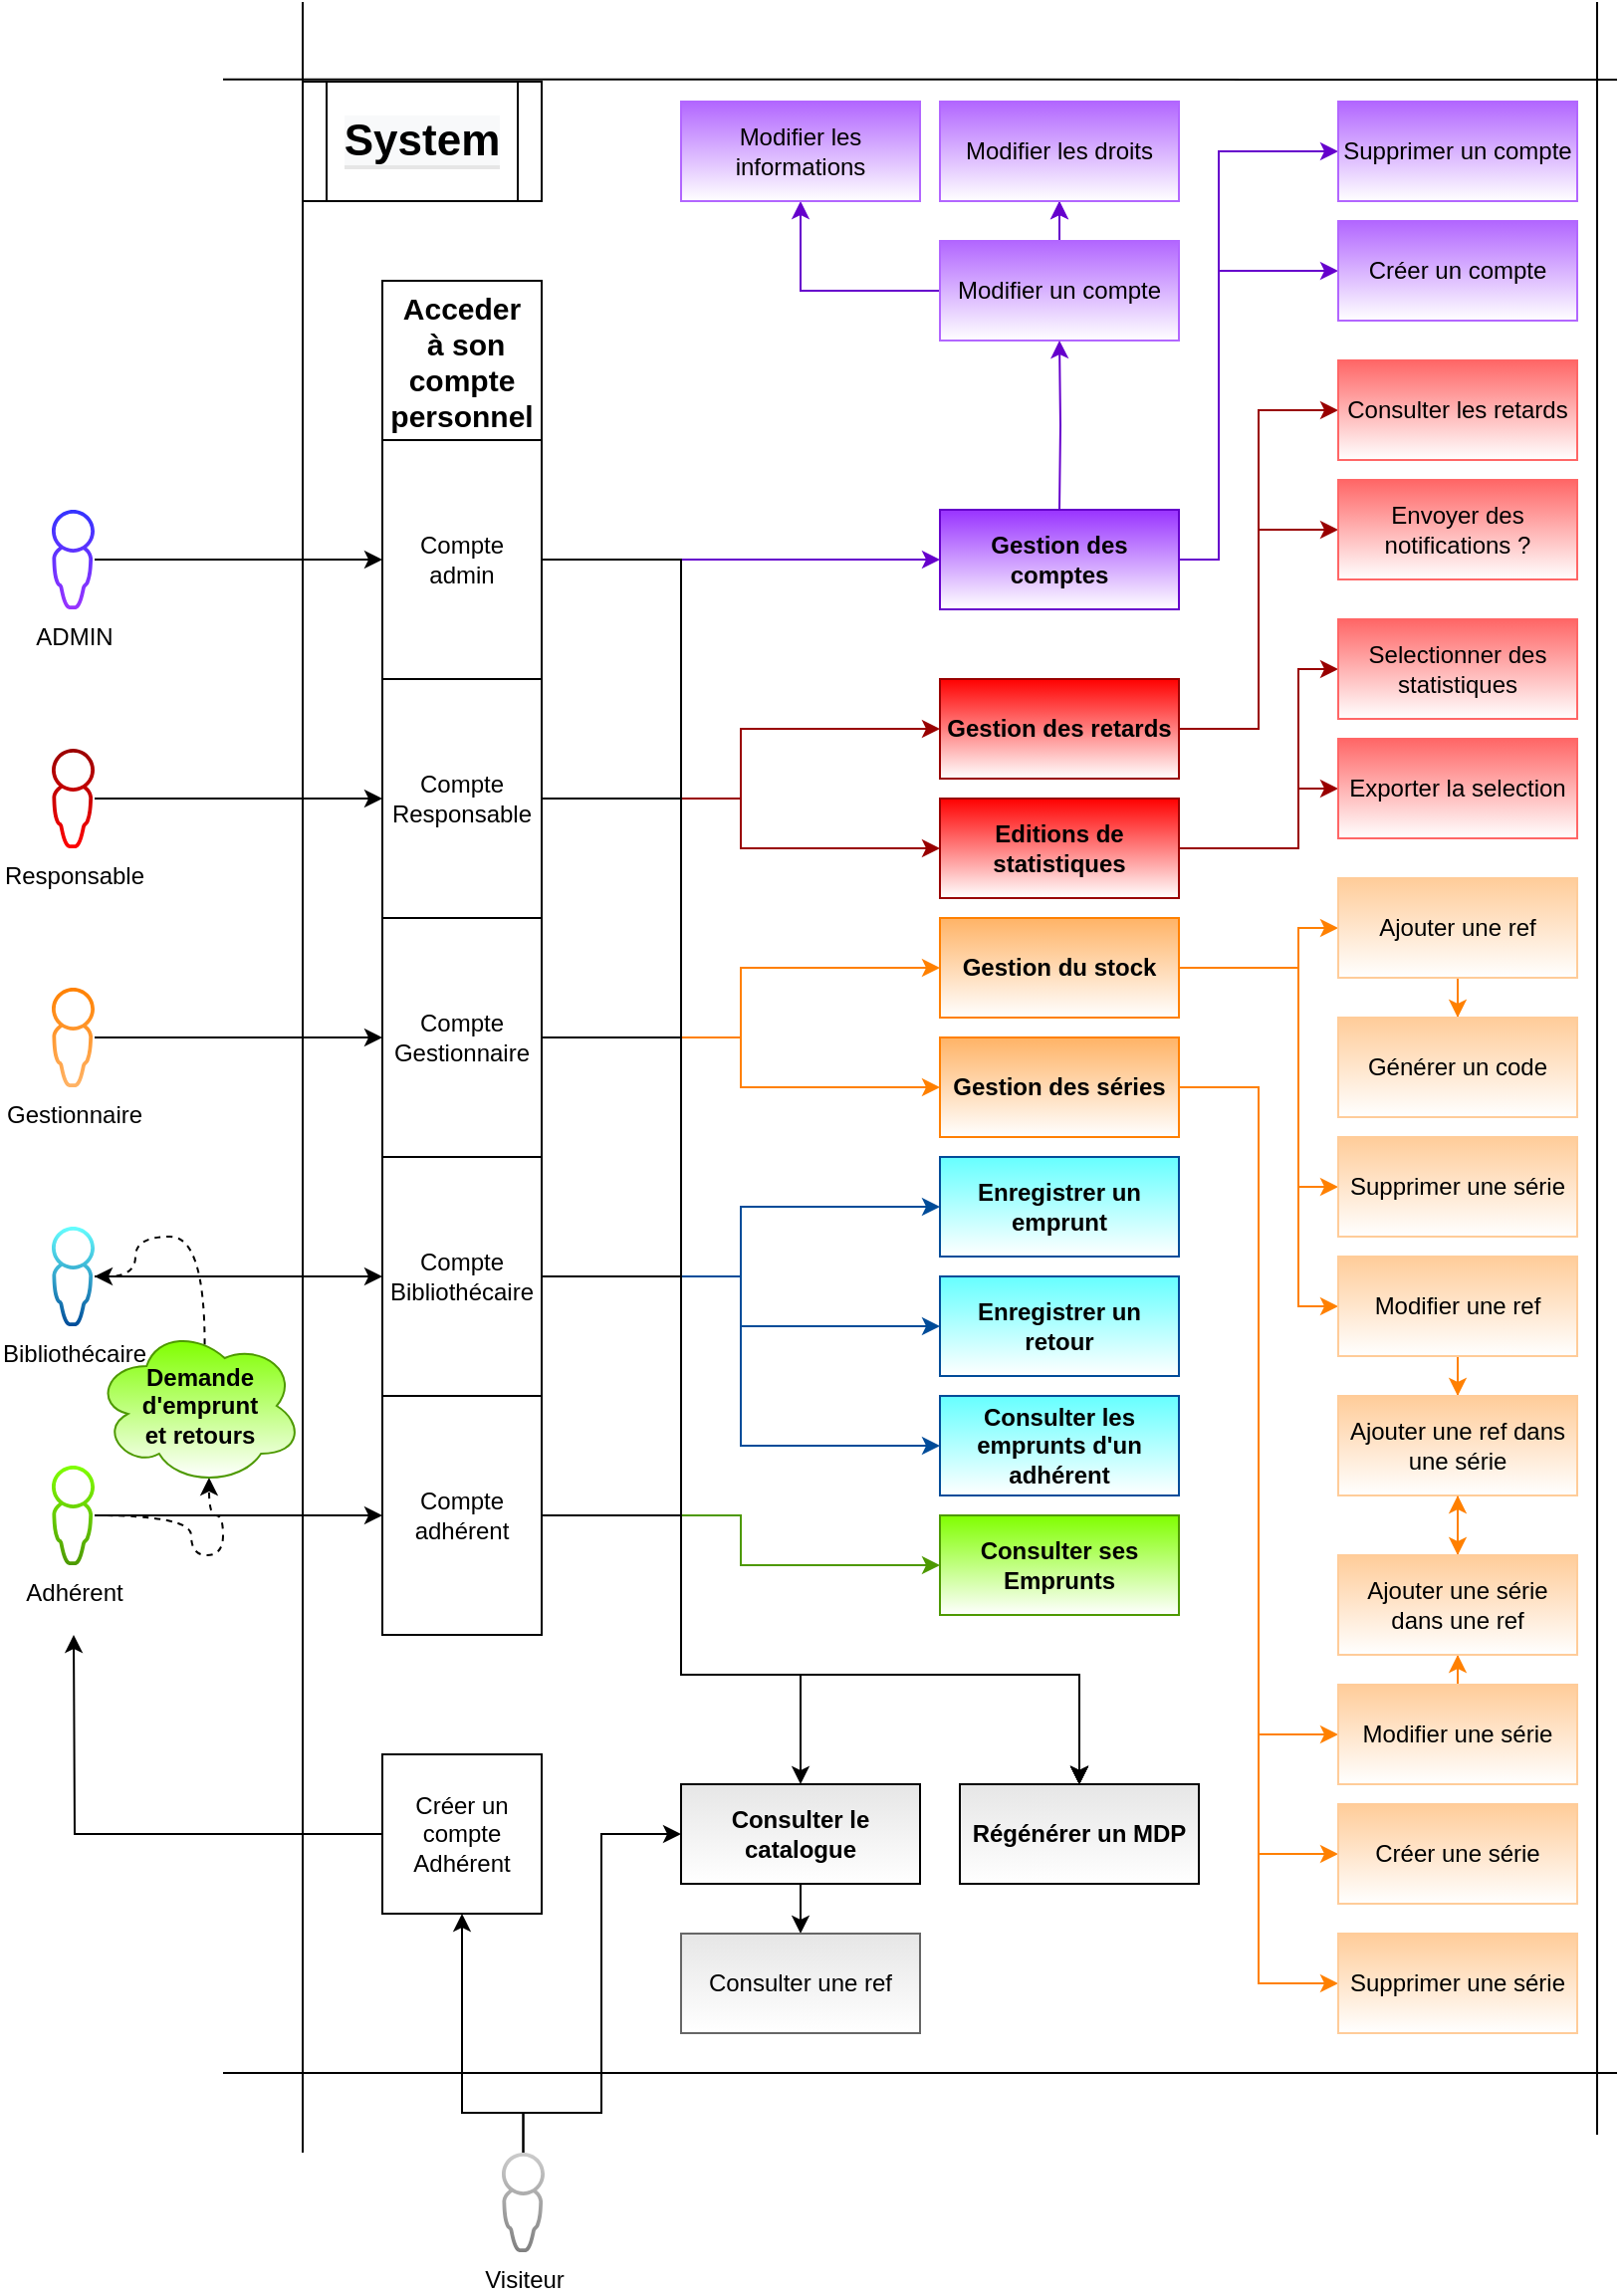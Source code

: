 <mxfile>
    <diagram id="9MTFBuaw8zbxraLN_iM6" name="Page-1">
        <mxGraphModel dx="2748" dy="2727" grid="1" gridSize="10" guides="1" tooltips="1" connect="1" arrows="1" fold="1" page="1" pageScale="1" pageWidth="827" pageHeight="1169" math="0" shadow="0">
            <root>
                <mxCell id="0"/>
                <mxCell id="1" parent="0"/>
                <mxCell id="34" style="edgeStyle=orthogonalEdgeStyle;rounded=0;orthogonalLoop=1;jettySize=auto;html=1;entryX=0;entryY=0.5;entryDx=0;entryDy=0;" parent="1" source="4" target="23" edge="1">
                    <mxGeometry relative="1" as="geometry"/>
                </mxCell>
                <mxCell id="4" value="ADMIN" style="pointerEvents=1;shadow=0;dashed=0;html=1;strokeColor=none;aspect=fixed;labelPosition=center;verticalLabelPosition=bottom;verticalAlign=top;align=center;outlineConnect=0;shape=mxgraph.vvd.administrator;fillColor=#3333FF;gradientColor=#9933FF;" parent="1" vertex="1">
                    <mxGeometry x="34" y="-905" width="21.5" height="50" as="geometry"/>
                </mxCell>
                <mxCell id="36" style="edgeStyle=orthogonalEdgeStyle;rounded=0;orthogonalLoop=1;jettySize=auto;html=1;entryX=0;entryY=0.5;entryDx=0;entryDy=0;" parent="1" source="6" target="24" edge="1">
                    <mxGeometry relative="1" as="geometry"/>
                </mxCell>
                <mxCell id="6" value="Responsable" style="pointerEvents=1;shadow=0;dashed=0;html=1;strokeColor=none;aspect=fixed;labelPosition=center;verticalLabelPosition=bottom;verticalAlign=top;align=center;outlineConnect=0;shape=mxgraph.vvd.administrator;fillColor=#990000;gradientColor=#FF0000;" parent="1" vertex="1">
                    <mxGeometry x="34" y="-785" width="21.5" height="50" as="geometry"/>
                </mxCell>
                <mxCell id="38" style="edgeStyle=orthogonalEdgeStyle;rounded=0;orthogonalLoop=1;jettySize=auto;html=1;entryX=0;entryY=0.5;entryDx=0;entryDy=0;" parent="1" source="7" target="26" edge="1">
                    <mxGeometry relative="1" as="geometry"/>
                </mxCell>
                <mxCell id="7" value="Bibliothécaire" style="pointerEvents=1;shadow=0;dashed=0;html=1;strokeColor=none;aspect=fixed;labelPosition=center;verticalLabelPosition=bottom;verticalAlign=top;align=center;outlineConnect=0;shape=mxgraph.vvd.administrator;fillColor=#66FFFF;gradientColor=#004C99;" parent="1" vertex="1">
                    <mxGeometry x="34" y="-545" width="21.5" height="50" as="geometry"/>
                </mxCell>
                <mxCell id="37" style="edgeStyle=orthogonalEdgeStyle;rounded=0;orthogonalLoop=1;jettySize=auto;html=1;entryX=0;entryY=0.5;entryDx=0;entryDy=0;" parent="1" source="8" target="25" edge="1">
                    <mxGeometry relative="1" as="geometry"/>
                </mxCell>
                <mxCell id="8" value="Gestionnaire" style="pointerEvents=1;shadow=0;dashed=0;html=1;strokeColor=none;aspect=fixed;labelPosition=center;verticalLabelPosition=bottom;verticalAlign=top;align=center;outlineConnect=0;shape=mxgraph.vvd.administrator;fillColor=#FF8000;gradientColor=#FFB366;" parent="1" vertex="1">
                    <mxGeometry x="34" y="-665" width="21.5" height="50" as="geometry"/>
                </mxCell>
                <mxCell id="39" style="edgeStyle=orthogonalEdgeStyle;rounded=0;orthogonalLoop=1;jettySize=auto;html=1;entryX=0;entryY=0.5;entryDx=0;entryDy=0;" parent="1" source="10" target="27" edge="1">
                    <mxGeometry relative="1" as="geometry"/>
                </mxCell>
                <mxCell id="63" style="edgeStyle=orthogonalEdgeStyle;orthogonalLoop=1;jettySize=auto;html=1;entryX=0.55;entryY=0.95;entryDx=0;entryDy=0;entryPerimeter=0;startArrow=none;startFill=0;strokeColor=none;curved=1;dashed=1;" parent="1" source="10" target="62" edge="1">
                    <mxGeometry relative="1" as="geometry"/>
                </mxCell>
                <mxCell id="64" style="edgeStyle=orthogonalEdgeStyle;curved=1;orthogonalLoop=1;jettySize=auto;html=1;entryX=0.55;entryY=0.95;entryDx=0;entryDy=0;entryPerimeter=0;dashed=1;startArrow=none;startFill=0;" parent="1" source="10" target="62" edge="1">
                    <mxGeometry relative="1" as="geometry">
                        <Array as="points">
                            <mxPoint x="104" y="-400"/>
                            <mxPoint x="104" y="-380"/>
                            <mxPoint x="120" y="-380"/>
                            <mxPoint x="120" y="-400"/>
                            <mxPoint x="113" y="-400"/>
                        </Array>
                    </mxGeometry>
                </mxCell>
                <mxCell id="10" value="Adhérent" style="pointerEvents=1;shadow=0;dashed=0;html=1;strokeColor=none;aspect=fixed;labelPosition=center;verticalLabelPosition=bottom;verticalAlign=top;align=center;outlineConnect=0;shape=mxgraph.vvd.administrator;fillColor=#80FF00;gradientColor=#4D9900;" parent="1" vertex="1">
                    <mxGeometry x="34" y="-425" width="21.5" height="50" as="geometry"/>
                </mxCell>
                <mxCell id="82" style="edgeStyle=orthogonalEdgeStyle;rounded=0;orthogonalLoop=1;jettySize=auto;html=1;entryX=0.5;entryY=1;entryDx=0;entryDy=0;fontSize=15;startArrow=none;startFill=0;" parent="1" source="11" target="22" edge="1">
                    <mxGeometry relative="1" as="geometry">
                        <Array as="points">
                            <mxPoint x="271" y="-100"/>
                            <mxPoint x="240" y="-100"/>
                        </Array>
                    </mxGeometry>
                </mxCell>
                <mxCell id="157" style="edgeStyle=orthogonalEdgeStyle;rounded=0;orthogonalLoop=1;jettySize=auto;html=1;entryX=0;entryY=0.5;entryDx=0;entryDy=0;" edge="1" parent="1" source="11" target="149">
                    <mxGeometry relative="1" as="geometry">
                        <Array as="points">
                            <mxPoint x="271" y="-100"/>
                            <mxPoint x="310" y="-100"/>
                            <mxPoint x="310" y="-240"/>
                        </Array>
                    </mxGeometry>
                </mxCell>
                <mxCell id="11" value="Visiteur" style="pointerEvents=1;shadow=0;dashed=0;html=1;strokeColor=none;aspect=fixed;labelPosition=center;verticalLabelPosition=bottom;verticalAlign=top;align=center;outlineConnect=0;shape=mxgraph.vvd.administrator;fillColor=#CCCCCC;gradientColor=#808080;" parent="1" vertex="1">
                    <mxGeometry x="260" y="-80" width="21.5" height="50" as="geometry"/>
                </mxCell>
                <mxCell id="99" style="edgeStyle=orthogonalEdgeStyle;rounded=0;orthogonalLoop=1;jettySize=auto;html=1;entryX=0;entryY=0.5;entryDx=0;entryDy=0;strokeColor=#6600CC;" parent="1" source="13" target="87" edge="1">
                    <mxGeometry relative="1" as="geometry">
                        <Array as="points">
                            <mxPoint x="620" y="-880"/>
                            <mxPoint x="620" y="-1085"/>
                        </Array>
                    </mxGeometry>
                </mxCell>
                <mxCell id="113" style="edgeStyle=orthogonalEdgeStyle;rounded=0;orthogonalLoop=1;jettySize=auto;html=1;entryX=0;entryY=0.5;entryDx=0;entryDy=0;strokeColor=#6600CC;" parent="1" source="13" target="88" edge="1">
                    <mxGeometry relative="1" as="geometry">
                        <Array as="points">
                            <mxPoint x="620" y="-880"/>
                            <mxPoint x="620" y="-1025"/>
                        </Array>
                    </mxGeometry>
                </mxCell>
                <mxCell id="13" value="&lt;b&gt;Gestion des comptes&lt;/b&gt;" style="rounded=0;whiteSpace=wrap;html=1;fillColor=#9933FF;gradientColor=#ffffff;strokeColor=#6600CC;" parent="1" vertex="1">
                    <mxGeometry x="480" y="-905" width="120" height="50" as="geometry"/>
                </mxCell>
                <mxCell id="15" value="" style="endArrow=none;html=1;" parent="1" edge="1">
                    <mxGeometry width="50" height="50" relative="1" as="geometry">
                        <mxPoint x="160" y="-80" as="sourcePoint"/>
                        <mxPoint x="160" y="-1160" as="targetPoint"/>
                    </mxGeometry>
                </mxCell>
                <mxCell id="21" value="Acceder&#10; à son &#10;compte&#10;personnel" style="swimlane;fillColor=none;gradientColor=none;startSize=80;labelBackgroundColor=#ffffff;fontSize=15;" parent="1" vertex="1">
                    <mxGeometry x="200" y="-1020" width="80" height="680" as="geometry"/>
                </mxCell>
                <mxCell id="23" value="Compte admin" style="rounded=0;whiteSpace=wrap;html=1;fillColor=none;gradientColor=none;" parent="21" vertex="1">
                    <mxGeometry y="80" width="80" height="120" as="geometry"/>
                </mxCell>
                <mxCell id="24" value="Compte Responsable" style="rounded=0;whiteSpace=wrap;html=1;fillColor=none;gradientColor=none;" parent="21" vertex="1">
                    <mxGeometry y="200" width="80" height="120" as="geometry"/>
                </mxCell>
                <mxCell id="25" value="Compte Gestionnaire" style="rounded=0;whiteSpace=wrap;html=1;fillColor=none;gradientColor=none;" parent="21" vertex="1">
                    <mxGeometry y="320" width="80" height="120" as="geometry"/>
                </mxCell>
                <mxCell id="26" value="Compte Bibliothécaire" style="rounded=0;whiteSpace=wrap;html=1;fillColor=none;gradientColor=none;" parent="21" vertex="1">
                    <mxGeometry y="440" width="80" height="120" as="geometry"/>
                </mxCell>
                <mxCell id="27" value="Compte adhérent" style="rounded=0;whiteSpace=wrap;html=1;fillColor=none;gradientColor=none;" parent="21" vertex="1">
                    <mxGeometry y="560" width="80" height="120" as="geometry"/>
                </mxCell>
                <mxCell id="84" style="edgeStyle=orthogonalEdgeStyle;rounded=0;orthogonalLoop=1;jettySize=auto;html=1;" parent="1" source="22" edge="1">
                    <mxGeometry relative="1" as="geometry">
                        <mxPoint x="45" y="-340" as="targetPoint"/>
                    </mxGeometry>
                </mxCell>
                <mxCell id="22" value="Créer un compte Adhérent" style="rounded=0;whiteSpace=wrap;html=1;fillColor=none;gradientColor=none;" parent="1" vertex="1">
                    <mxGeometry x="200" y="-280" width="80" height="80" as="geometry"/>
                </mxCell>
                <mxCell id="41" style="edgeStyle=orthogonalEdgeStyle;rounded=0;orthogonalLoop=1;jettySize=auto;html=1;entryX=0;entryY=0.5;entryDx=0;entryDy=0;strokeColor=#6600CC;" parent="1" source="23" target="13" edge="1">
                    <mxGeometry relative="1" as="geometry"/>
                </mxCell>
                <mxCell id="42" value="" style="endArrow=none;html=1;" parent="1" edge="1">
                    <mxGeometry width="50" height="50" relative="1" as="geometry">
                        <mxPoint x="120" y="-120" as="sourcePoint"/>
                        <mxPoint x="820" y="-120" as="targetPoint"/>
                    </mxGeometry>
                </mxCell>
                <mxCell id="43" value="" style="endArrow=none;html=1;" parent="1" edge="1">
                    <mxGeometry width="50" height="50" relative="1" as="geometry">
                        <mxPoint x="120" y="-1121.18" as="sourcePoint"/>
                        <mxPoint x="820" y="-1121" as="targetPoint"/>
                    </mxGeometry>
                </mxCell>
                <mxCell id="66" style="edgeStyle=orthogonalEdgeStyle;curved=1;orthogonalLoop=1;jettySize=auto;html=1;dashed=1;startArrow=none;startFill=0;exitX=0.529;exitY=0.116;exitDx=0;exitDy=0;exitPerimeter=0;" parent="1" source="62" target="7" edge="1">
                    <mxGeometry relative="1" as="geometry">
                        <Array as="points">
                            <mxPoint x="111" y="-540"/>
                            <mxPoint x="76" y="-540"/>
                            <mxPoint x="76" y="-520"/>
                        </Array>
                    </mxGeometry>
                </mxCell>
                <mxCell id="62" value="&lt;b&gt;Demande&lt;br&gt;&lt;/b&gt;&lt;div&gt;&lt;b&gt;d'emprunt &lt;br&gt;&lt;/b&gt;&lt;/div&gt;&lt;div&gt;&lt;b&gt;et retours&lt;br&gt;&lt;/b&gt;&lt;/div&gt;" style="ellipse;shape=cloud;whiteSpace=wrap;html=1;gradientColor=#ffffff;fillColor=#80FF00;strokeColor=#4D9900;" parent="1" vertex="1">
                    <mxGeometry x="55.5" y="-495" width="104.5" height="80" as="geometry"/>
                </mxCell>
                <mxCell id="67" value="&lt;b&gt;Enregistrer un emprunt&lt;/b&gt;" style="rounded=0;whiteSpace=wrap;html=1;fillColor=#66FFFF;gradientColor=#ffffff;strokeColor=#004C99;" parent="1" vertex="1">
                    <mxGeometry x="480" y="-580" width="120" height="50" as="geometry"/>
                </mxCell>
                <mxCell id="68" style="edgeStyle=orthogonalEdgeStyle;orthogonalLoop=1;jettySize=auto;html=1;entryX=0;entryY=0.5;entryDx=0;entryDy=0;startArrow=none;startFill=0;rounded=0;strokeColor=#004C99;" parent="1" source="26" target="67" edge="1">
                    <mxGeometry relative="1" as="geometry"/>
                </mxCell>
                <mxCell id="70" style="edgeStyle=orthogonalEdgeStyle;rounded=0;orthogonalLoop=1;jettySize=auto;html=1;startArrow=none;startFill=0;entryX=0;entryY=0.5;entryDx=0;entryDy=0;strokeColor=#004C99;" parent="1" source="26" target="71" edge="1">
                    <mxGeometry relative="1" as="geometry">
                        <mxPoint x="580" y="-490" as="targetPoint"/>
                        <Array as="points">
                            <mxPoint x="380" y="-520"/>
                            <mxPoint x="380" y="-495"/>
                        </Array>
                    </mxGeometry>
                </mxCell>
                <mxCell id="71" value="&lt;b&gt;Enregistrer un retour&lt;/b&gt;" style="rounded=0;whiteSpace=wrap;html=1;fillColor=#66FFFF;gradientColor=#ffffff;strokeColor=#004C99;" parent="1" vertex="1">
                    <mxGeometry x="480" y="-520" width="120" height="50" as="geometry"/>
                </mxCell>
                <mxCell id="118" style="edgeStyle=orthogonalEdgeStyle;rounded=0;orthogonalLoop=1;jettySize=auto;html=1;entryX=0;entryY=0.5;entryDx=0;entryDy=0;strokeColor=#FF8000;" parent="1" source="72" target="114" edge="1">
                    <mxGeometry relative="1" as="geometry">
                        <Array as="points">
                            <mxPoint x="660" y="-675"/>
                            <mxPoint x="660" y="-695"/>
                        </Array>
                    </mxGeometry>
                </mxCell>
                <mxCell id="134" style="edgeStyle=orthogonalEdgeStyle;rounded=0;orthogonalLoop=1;jettySize=auto;html=1;entryX=0;entryY=0.5;entryDx=0;entryDy=0;strokeColor=#FF8000;" parent="1" source="72" target="116" edge="1">
                    <mxGeometry relative="1" as="geometry">
                        <Array as="points">
                            <mxPoint x="660" y="-675"/>
                            <mxPoint x="660" y="-505"/>
                        </Array>
                    </mxGeometry>
                </mxCell>
                <mxCell id="138" style="edgeStyle=orthogonalEdgeStyle;rounded=0;orthogonalLoop=1;jettySize=auto;html=1;entryX=0;entryY=0.5;entryDx=0;entryDy=0;strokeColor=#FF8000;" parent="1" source="72" target="137" edge="1">
                    <mxGeometry relative="1" as="geometry">
                        <Array as="points">
                            <mxPoint x="660" y="-675"/>
                            <mxPoint x="660" y="-565"/>
                        </Array>
                    </mxGeometry>
                </mxCell>
                <mxCell id="72" value="&lt;b&gt;Gestion du stock&lt;/b&gt;" style="rounded=0;whiteSpace=wrap;html=1;gradientColor=#FFFFFF;fillColor=#FFB366;strokeColor=#FF8000;" parent="1" vertex="1">
                    <mxGeometry x="480" y="-700" width="120" height="50" as="geometry"/>
                </mxCell>
                <mxCell id="124" style="edgeStyle=orthogonalEdgeStyle;rounded=0;orthogonalLoop=1;jettySize=auto;html=1;entryX=0;entryY=0.5;entryDx=0;entryDy=0;strokeColor=#FF8000;" parent="1" source="73" target="117" edge="1">
                    <mxGeometry relative="1" as="geometry"/>
                </mxCell>
                <mxCell id="125" style="edgeStyle=orthogonalEdgeStyle;rounded=0;orthogonalLoop=1;jettySize=auto;html=1;entryX=0;entryY=0.5;entryDx=0;entryDy=0;strokeColor=#FF8000;" parent="1" source="73" target="121" edge="1">
                    <mxGeometry relative="1" as="geometry"/>
                </mxCell>
                <mxCell id="126" style="edgeStyle=orthogonalEdgeStyle;rounded=0;orthogonalLoop=1;jettySize=auto;html=1;entryX=0;entryY=0.5;entryDx=0;entryDy=0;strokeColor=#FF8000;" parent="1" source="73" target="122" edge="1">
                    <mxGeometry relative="1" as="geometry"/>
                </mxCell>
                <mxCell id="73" value="&lt;b&gt;Gestion des séries&lt;/b&gt;" style="rounded=0;whiteSpace=wrap;html=1;fillColor=#FFB366;gradientColor=#FFFFFF;strokeColor=#FF8000;" parent="1" vertex="1">
                    <mxGeometry x="480" y="-640" width="120" height="50" as="geometry"/>
                </mxCell>
                <mxCell id="74" style="edgeStyle=orthogonalEdgeStyle;rounded=0;orthogonalLoop=1;jettySize=auto;html=1;entryX=0;entryY=0.5;entryDx=0;entryDy=0;startArrow=none;startFill=0;strokeColor=#FF8000;" parent="1" source="25" target="72" edge="1">
                    <mxGeometry relative="1" as="geometry"/>
                </mxCell>
                <mxCell id="75" style="edgeStyle=orthogonalEdgeStyle;rounded=0;orthogonalLoop=1;jettySize=auto;html=1;entryX=0;entryY=0.5;entryDx=0;entryDy=0;startArrow=none;startFill=0;strokeColor=#FF8000;" parent="1" source="25" target="73" edge="1">
                    <mxGeometry relative="1" as="geometry"/>
                </mxCell>
                <mxCell id="103" style="edgeStyle=orthogonalEdgeStyle;rounded=0;orthogonalLoop=1;jettySize=auto;html=1;entryX=0;entryY=0.5;entryDx=0;entryDy=0;strokeColor=#990000;" parent="1" source="76" target="101" edge="1">
                    <mxGeometry relative="1" as="geometry"/>
                </mxCell>
                <mxCell id="104" style="edgeStyle=orthogonalEdgeStyle;rounded=0;orthogonalLoop=1;jettySize=auto;html=1;entryX=0;entryY=0.5;entryDx=0;entryDy=0;strokeColor=#990000;" parent="1" source="76" target="102" edge="1">
                    <mxGeometry relative="1" as="geometry"/>
                </mxCell>
                <mxCell id="76" value="&lt;b&gt;Gestion des retards&lt;/b&gt;" style="rounded=0;whiteSpace=wrap;html=1;gradientColor=#FFFFFF;fillColor=#FF0000;strokeColor=#990000;" parent="1" vertex="1">
                    <mxGeometry x="480" y="-820" width="120" height="50" as="geometry"/>
                </mxCell>
                <mxCell id="107" style="edgeStyle=orthogonalEdgeStyle;rounded=0;orthogonalLoop=1;jettySize=auto;html=1;entryX=0;entryY=0.5;entryDx=0;entryDy=0;strokeColor=#990000;" parent="1" source="77" target="105" edge="1">
                    <mxGeometry relative="1" as="geometry">
                        <Array as="points">
                            <mxPoint x="660" y="-735"/>
                            <mxPoint x="660" y="-825"/>
                        </Array>
                    </mxGeometry>
                </mxCell>
                <mxCell id="108" style="edgeStyle=orthogonalEdgeStyle;rounded=0;orthogonalLoop=1;jettySize=auto;html=1;entryX=0;entryY=0.5;entryDx=0;entryDy=0;strokeColor=#990000;" parent="1" source="77" target="106" edge="1">
                    <mxGeometry relative="1" as="geometry">
                        <Array as="points">
                            <mxPoint x="660" y="-735"/>
                            <mxPoint x="660" y="-765"/>
                        </Array>
                    </mxGeometry>
                </mxCell>
                <mxCell id="77" value="&lt;b&gt;Editions de statistiques&lt;/b&gt;" style="rounded=0;whiteSpace=wrap;html=1;gradientColor=#FFFFFF;fillColor=#FF0000;strokeColor=#990000;" parent="1" vertex="1">
                    <mxGeometry x="480" y="-760" width="120" height="50" as="geometry"/>
                </mxCell>
                <mxCell id="78" style="edgeStyle=orthogonalEdgeStyle;rounded=0;orthogonalLoop=1;jettySize=auto;html=1;entryX=0;entryY=0.5;entryDx=0;entryDy=0;startArrow=none;startFill=0;strokeColor=#990000;" parent="1" source="24" target="76" edge="1">
                    <mxGeometry relative="1" as="geometry"/>
                </mxCell>
                <mxCell id="79" style="edgeStyle=orthogonalEdgeStyle;rounded=0;orthogonalLoop=1;jettySize=auto;html=1;entryX=0;entryY=0.5;entryDx=0;entryDy=0;startArrow=none;startFill=0;strokeColor=#990000;" parent="1" source="24" target="77" edge="1">
                    <mxGeometry relative="1" as="geometry"/>
                </mxCell>
                <mxCell id="80" value="" style="endArrow=none;html=1;" parent="1" edge="1">
                    <mxGeometry width="50" height="50" relative="1" as="geometry">
                        <mxPoint x="810" y="-89" as="sourcePoint"/>
                        <mxPoint x="810" y="-1160" as="targetPoint"/>
                    </mxGeometry>
                </mxCell>
                <mxCell id="83" value="&lt;b style=&quot;font-size: 22px ; background-color: rgb(248 , 249 , 250)&quot;&gt;System&lt;/b&gt;" style="shape=process;whiteSpace=wrap;html=1;backgroundOutline=1;labelBackgroundColor=#E6E6E6;fontSize=15;strokeColor=#000000;gradientColor=#4D9900;fillColor=none;" parent="1" vertex="1">
                    <mxGeometry x="160" y="-1120" width="120" height="60" as="geometry"/>
                </mxCell>
                <mxCell id="85" value="&lt;b&gt;Consulter ses Emprunts&lt;/b&gt;" style="rounded=0;whiteSpace=wrap;html=1;gradientColor=#ffffff;fillColor=#80FF00;strokeColor=#4D9900;" parent="1" vertex="1">
                    <mxGeometry x="480" y="-400" width="120" height="50" as="geometry"/>
                </mxCell>
                <mxCell id="86" style="edgeStyle=orthogonalEdgeStyle;rounded=0;orthogonalLoop=1;jettySize=auto;html=1;entryX=0;entryY=0.5;entryDx=0;entryDy=0;strokeColor=#4D9900;" parent="1" source="27" target="85" edge="1">
                    <mxGeometry relative="1" as="geometry"/>
                </mxCell>
                <mxCell id="87" value="&lt;span&gt;Supprimer un compte&lt;br&gt;&lt;/span&gt;" style="rounded=0;whiteSpace=wrap;html=1;gradientColor=#ffffff;fillColor=#B266FF;strokeColor=#B266FF;fontStyle=0" parent="1" vertex="1">
                    <mxGeometry x="680" y="-1110" width="120" height="50" as="geometry"/>
                </mxCell>
                <mxCell id="88" value="&lt;span&gt;Créer un compte&lt;/span&gt;" style="rounded=0;whiteSpace=wrap;html=1;gradientColor=#ffffff;fillColor=#B266FF;strokeColor=#B266FF;fontStyle=0" parent="1" vertex="1">
                    <mxGeometry x="680" y="-1050" width="120" height="50" as="geometry"/>
                </mxCell>
                <mxCell id="152" style="edgeStyle=orthogonalEdgeStyle;rounded=0;orthogonalLoop=1;jettySize=auto;html=1;entryX=0.5;entryY=1;entryDx=0;entryDy=0;strokeColor=#6600CC;" parent="1" source="89" target="90" edge="1">
                    <mxGeometry relative="1" as="geometry"/>
                </mxCell>
                <mxCell id="153" style="edgeStyle=orthogonalEdgeStyle;rounded=0;orthogonalLoop=1;jettySize=auto;html=1;entryX=0.5;entryY=1;entryDx=0;entryDy=0;strokeColor=#9933FF;" parent="1" source="89" target="91" edge="1">
                    <mxGeometry relative="1" as="geometry"/>
                </mxCell>
                <mxCell id="154" value="" style="edgeStyle=orthogonalEdgeStyle;rounded=0;orthogonalLoop=1;jettySize=auto;html=1;strokeColor=#6600CC;" parent="1" source="89" target="91" edge="1">
                    <mxGeometry relative="1" as="geometry"/>
                </mxCell>
                <mxCell id="89" value="&lt;span&gt;Modifier un compte&lt;/span&gt;" style="rounded=0;whiteSpace=wrap;html=1;gradientColor=#ffffff;fillColor=#B266FF;strokeColor=#B266FF;fontStyle=0" parent="1" vertex="1">
                    <mxGeometry x="480" y="-1040" width="120" height="50" as="geometry"/>
                </mxCell>
                <mxCell id="90" value="&lt;span&gt;Modifier les informations&lt;/span&gt;" style="rounded=0;whiteSpace=wrap;html=1;gradientColor=#ffffff;fillColor=#B266FF;strokeColor=#B266FF;fontStyle=0" parent="1" vertex="1">
                    <mxGeometry x="350" y="-1110" width="120" height="50" as="geometry"/>
                </mxCell>
                <mxCell id="91" value="&lt;span&gt;Modifier les droits&lt;/span&gt;" style="rounded=0;whiteSpace=wrap;html=1;gradientColor=#ffffff;fillColor=#B266FF;strokeColor=#B266FF;fontStyle=0" parent="1" vertex="1">
                    <mxGeometry x="480" y="-1110" width="120" height="50" as="geometry"/>
                </mxCell>
                <mxCell id="101" value="&lt;span&gt;Consulter les retards&lt;/span&gt;" style="rounded=0;whiteSpace=wrap;html=1;gradientColor=#FFFFFF;fontStyle=0;fillColor=#FF6666;strokeColor=#FF6666;" parent="1" vertex="1">
                    <mxGeometry x="680" y="-980" width="120" height="50" as="geometry"/>
                </mxCell>
                <mxCell id="102" value="&lt;span&gt;Envoyer des notifications ?&lt;/span&gt;" style="rounded=0;whiteSpace=wrap;html=1;gradientColor=#FFFFFF;fontStyle=0;fillColor=#FF6666;strokeColor=#FF6666;" parent="1" vertex="1">
                    <mxGeometry x="680" y="-920" width="120" height="50" as="geometry"/>
                </mxCell>
                <mxCell id="105" value="&lt;span&gt;Selectionner des statistiques&lt;/span&gt;" style="rounded=0;whiteSpace=wrap;html=1;gradientColor=#FFFFFF;fontStyle=0;fillColor=#FF6666;strokeColor=#FF6666;" parent="1" vertex="1">
                    <mxGeometry x="680" y="-850" width="120" height="50" as="geometry"/>
                </mxCell>
                <mxCell id="106" value="&lt;span&gt;Exporter la selection&lt;/span&gt;" style="rounded=0;whiteSpace=wrap;html=1;gradientColor=#FFFFFF;fontStyle=0;fillColor=#FF6666;strokeColor=#FF6666;" parent="1" vertex="1">
                    <mxGeometry x="680" y="-790" width="120" height="50" as="geometry"/>
                </mxCell>
                <mxCell id="112" style="edgeStyle=orthogonalEdgeStyle;rounded=0;orthogonalLoop=1;jettySize=auto;html=1;entryX=0.5;entryY=1;entryDx=0;entryDy=0;strokeColor=#6600CC;" parent="1" target="89" edge="1">
                    <mxGeometry relative="1" as="geometry">
                        <mxPoint x="540" y="-905" as="sourcePoint"/>
                        <mxPoint x="540" y="-950" as="targetPoint"/>
                    </mxGeometry>
                </mxCell>
                <mxCell id="136" style="edgeStyle=orthogonalEdgeStyle;rounded=0;orthogonalLoop=1;jettySize=auto;html=1;entryX=0.5;entryY=0;entryDx=0;entryDy=0;strokeColor=#FF8000;" parent="1" source="114" target="115" edge="1">
                    <mxGeometry relative="1" as="geometry"/>
                </mxCell>
                <mxCell id="114" value="&lt;span&gt;Ajouter une ref&lt;/span&gt;" style="rounded=0;whiteSpace=wrap;html=1;gradientColor=#FFFFFF;fontStyle=0;fillColor=#FFCC99;strokeColor=#FFCC99;" parent="1" vertex="1">
                    <mxGeometry x="680" y="-720" width="120" height="50" as="geometry"/>
                </mxCell>
                <mxCell id="115" value="&lt;span&gt;Générer un code&lt;/span&gt;" style="rounded=0;whiteSpace=wrap;html=1;gradientColor=#FFFFFF;fontStyle=0;fillColor=#FFCC99;strokeColor=#FFCC99;" parent="1" vertex="1">
                    <mxGeometry x="680" y="-650" width="120" height="50" as="geometry"/>
                </mxCell>
                <mxCell id="128" style="edgeStyle=orthogonalEdgeStyle;rounded=0;orthogonalLoop=1;jettySize=auto;html=1;entryX=0.5;entryY=0;entryDx=0;entryDy=0;strokeColor=#FF8000;" parent="1" source="116" target="127" edge="1">
                    <mxGeometry relative="1" as="geometry"/>
                </mxCell>
                <mxCell id="116" value="Modifier une ref" style="rounded=0;whiteSpace=wrap;html=1;gradientColor=#FFFFFF;fontStyle=0;fillColor=#FFCC99;strokeColor=#FFCC99;" parent="1" vertex="1">
                    <mxGeometry x="680" y="-530" width="120" height="50" as="geometry"/>
                </mxCell>
                <mxCell id="117" value="&lt;span&gt;Créer une série&lt;/span&gt;" style="rounded=0;whiteSpace=wrap;html=1;gradientColor=#FFFFFF;fontStyle=0;fillColor=#FFCC99;strokeColor=#FFCC99;" parent="1" vertex="1">
                    <mxGeometry x="680" y="-255" width="120" height="50" as="geometry"/>
                </mxCell>
                <mxCell id="133" style="edgeStyle=orthogonalEdgeStyle;rounded=0;orthogonalLoop=1;jettySize=auto;html=1;entryX=0.5;entryY=1;entryDx=0;entryDy=0;strokeColor=#FF8000;" parent="1" source="121" target="130" edge="1">
                    <mxGeometry relative="1" as="geometry"/>
                </mxCell>
                <mxCell id="121" value="&lt;span&gt;Modifier une série&lt;/span&gt;" style="rounded=0;whiteSpace=wrap;html=1;gradientColor=#FFFFFF;fontStyle=0;fillColor=#FFCC99;strokeColor=#FFCC99;" parent="1" vertex="1">
                    <mxGeometry x="680" y="-315" width="120" height="50" as="geometry"/>
                </mxCell>
                <mxCell id="122" value="&lt;span&gt;Supprimer une série&lt;/span&gt;" style="rounded=0;whiteSpace=wrap;html=1;gradientColor=#FFFFFF;fontStyle=0;fillColor=#FFCC99;strokeColor=#FFCC99;" parent="1" vertex="1">
                    <mxGeometry x="680" y="-190" width="120" height="50" as="geometry"/>
                </mxCell>
                <mxCell id="131" style="edgeStyle=orthogonalEdgeStyle;rounded=0;orthogonalLoop=1;jettySize=auto;html=1;entryX=0.5;entryY=0;entryDx=0;entryDy=0;strokeColor=#FF8000;" parent="1" source="127" target="130" edge="1">
                    <mxGeometry relative="1" as="geometry"/>
                </mxCell>
                <mxCell id="127" value="Ajouter une ref dans une série" style="rounded=0;whiteSpace=wrap;html=1;gradientColor=#FFFFFF;fontStyle=0;fillColor=#FFCC99;strokeColor=#FFCC99;" parent="1" vertex="1">
                    <mxGeometry x="680" y="-460" width="120" height="50" as="geometry"/>
                </mxCell>
                <mxCell id="132" style="edgeStyle=orthogonalEdgeStyle;rounded=0;orthogonalLoop=1;jettySize=auto;html=1;entryX=0.5;entryY=1;entryDx=0;entryDy=0;strokeColor=#FF8000;" parent="1" source="130" target="127" edge="1">
                    <mxGeometry relative="1" as="geometry"/>
                </mxCell>
                <mxCell id="130" value="Ajouter une série dans une ref" style="rounded=0;whiteSpace=wrap;html=1;gradientColor=#FFFFFF;fontStyle=0;fillColor=#FFCC99;strokeColor=#FFCC99;" parent="1" vertex="1">
                    <mxGeometry x="680" y="-380" width="120" height="50" as="geometry"/>
                </mxCell>
                <mxCell id="137" value="&lt;span&gt;Supprimer une série&lt;/span&gt;" style="rounded=0;whiteSpace=wrap;html=1;gradientColor=#FFFFFF;fontStyle=0;fillColor=#FFCC99;strokeColor=#FFCC99;" parent="1" vertex="1">
                    <mxGeometry x="680" y="-590" width="120" height="50" as="geometry"/>
                </mxCell>
                <mxCell id="139" value="&lt;b&gt;Régénérer un MDP&lt;/b&gt;" style="rounded=0;whiteSpace=wrap;html=1;gradientColor=#ffffff;fillColor=#E6E6E6;" parent="1" vertex="1">
                    <mxGeometry x="490" y="-265" width="120" height="50" as="geometry"/>
                </mxCell>
                <mxCell id="140" value="&lt;b&gt;Consulter les emprunts d'un adhérent&lt;/b&gt;" style="rounded=0;whiteSpace=wrap;html=1;fillColor=#66FFFF;gradientColor=#ffffff;strokeColor=#004C99;" parent="1" vertex="1">
                    <mxGeometry x="480" y="-460" width="120" height="50" as="geometry"/>
                </mxCell>
                <mxCell id="141" style="edgeStyle=orthogonalEdgeStyle;rounded=0;orthogonalLoop=1;jettySize=auto;html=1;entryX=0;entryY=0.5;entryDx=0;entryDy=0;strokeColor=#004C99;" parent="1" source="26" target="140" edge="1">
                    <mxGeometry relative="1" as="geometry"/>
                </mxCell>
                <mxCell id="142" style="edgeStyle=orthogonalEdgeStyle;rounded=0;orthogonalLoop=1;jettySize=auto;html=1;entryX=0.5;entryY=0;entryDx=0;entryDy=0;" parent="1" source="23" target="139" edge="1">
                    <mxGeometry relative="1" as="geometry">
                        <Array as="points">
                            <mxPoint x="350" y="-880"/>
                            <mxPoint x="350" y="-320"/>
                            <mxPoint x="550" y="-320"/>
                        </Array>
                    </mxGeometry>
                </mxCell>
                <mxCell id="143" style="edgeStyle=orthogonalEdgeStyle;rounded=0;orthogonalLoop=1;jettySize=auto;html=1;entryX=0.5;entryY=0;entryDx=0;entryDy=0;" parent="1" source="24" target="139" edge="1">
                    <mxGeometry relative="1" as="geometry">
                        <Array as="points">
                            <mxPoint x="350" y="-760"/>
                            <mxPoint x="350" y="-320"/>
                            <mxPoint x="550" y="-320"/>
                        </Array>
                    </mxGeometry>
                </mxCell>
                <mxCell id="144" style="edgeStyle=orthogonalEdgeStyle;rounded=0;orthogonalLoop=1;jettySize=auto;html=1;entryX=0.5;entryY=0;entryDx=0;entryDy=0;" parent="1" source="25" target="139" edge="1">
                    <mxGeometry relative="1" as="geometry">
                        <Array as="points">
                            <mxPoint x="350" y="-640"/>
                            <mxPoint x="350" y="-320"/>
                            <mxPoint x="550" y="-320"/>
                        </Array>
                    </mxGeometry>
                </mxCell>
                <mxCell id="145" style="edgeStyle=orthogonalEdgeStyle;rounded=0;orthogonalLoop=1;jettySize=auto;html=1;entryX=0.5;entryY=0;entryDx=0;entryDy=0;" parent="1" source="26" target="139" edge="1">
                    <mxGeometry relative="1" as="geometry">
                        <Array as="points">
                            <mxPoint x="350" y="-520"/>
                            <mxPoint x="350" y="-320"/>
                            <mxPoint x="550" y="-320"/>
                        </Array>
                    </mxGeometry>
                </mxCell>
                <mxCell id="146" style="edgeStyle=orthogonalEdgeStyle;rounded=0;orthogonalLoop=1;jettySize=auto;html=1;entryX=0.5;entryY=0;entryDx=0;entryDy=0;" parent="1" source="27" target="139" edge="1">
                    <mxGeometry relative="1" as="geometry">
                        <Array as="points">
                            <mxPoint x="350" y="-400"/>
                            <mxPoint x="350" y="-320"/>
                            <mxPoint x="550" y="-320"/>
                        </Array>
                    </mxGeometry>
                </mxCell>
                <mxCell id="156" style="edgeStyle=orthogonalEdgeStyle;rounded=0;orthogonalLoop=1;jettySize=auto;html=1;entryX=0.5;entryY=0;entryDx=0;entryDy=0;" parent="1" source="149" target="155" edge="1">
                    <mxGeometry relative="1" as="geometry"/>
                </mxCell>
                <mxCell id="149" value="&lt;b&gt;Consulter le catalogue&lt;/b&gt;" style="rounded=0;whiteSpace=wrap;html=1;gradientColor=#ffffff;fillColor=#E6E6E6;" parent="1" vertex="1">
                    <mxGeometry x="350" y="-265" width="120" height="50" as="geometry"/>
                </mxCell>
                <mxCell id="150" style="edgeStyle=orthogonalEdgeStyle;rounded=0;orthogonalLoop=1;jettySize=auto;html=1;entryX=0.5;entryY=0;entryDx=0;entryDy=0;strokeColor=#000000;" parent="1" source="23" target="149" edge="1">
                    <mxGeometry relative="1" as="geometry">
                        <Array as="points">
                            <mxPoint x="350" y="-880"/>
                            <mxPoint x="350" y="-320"/>
                            <mxPoint x="410" y="-320"/>
                        </Array>
                    </mxGeometry>
                </mxCell>
                <mxCell id="155" value="&lt;span&gt;Consulter une ref&lt;/span&gt;" style="rounded=0;whiteSpace=wrap;html=1;gradientColor=#ffffff;fillColor=#E6E6E6;strokeColor=#666666;fontStyle=0" parent="1" vertex="1">
                    <mxGeometry x="350" y="-190" width="120" height="50" as="geometry"/>
                </mxCell>
            </root>
        </mxGraphModel>
    </diagram>
</mxfile>